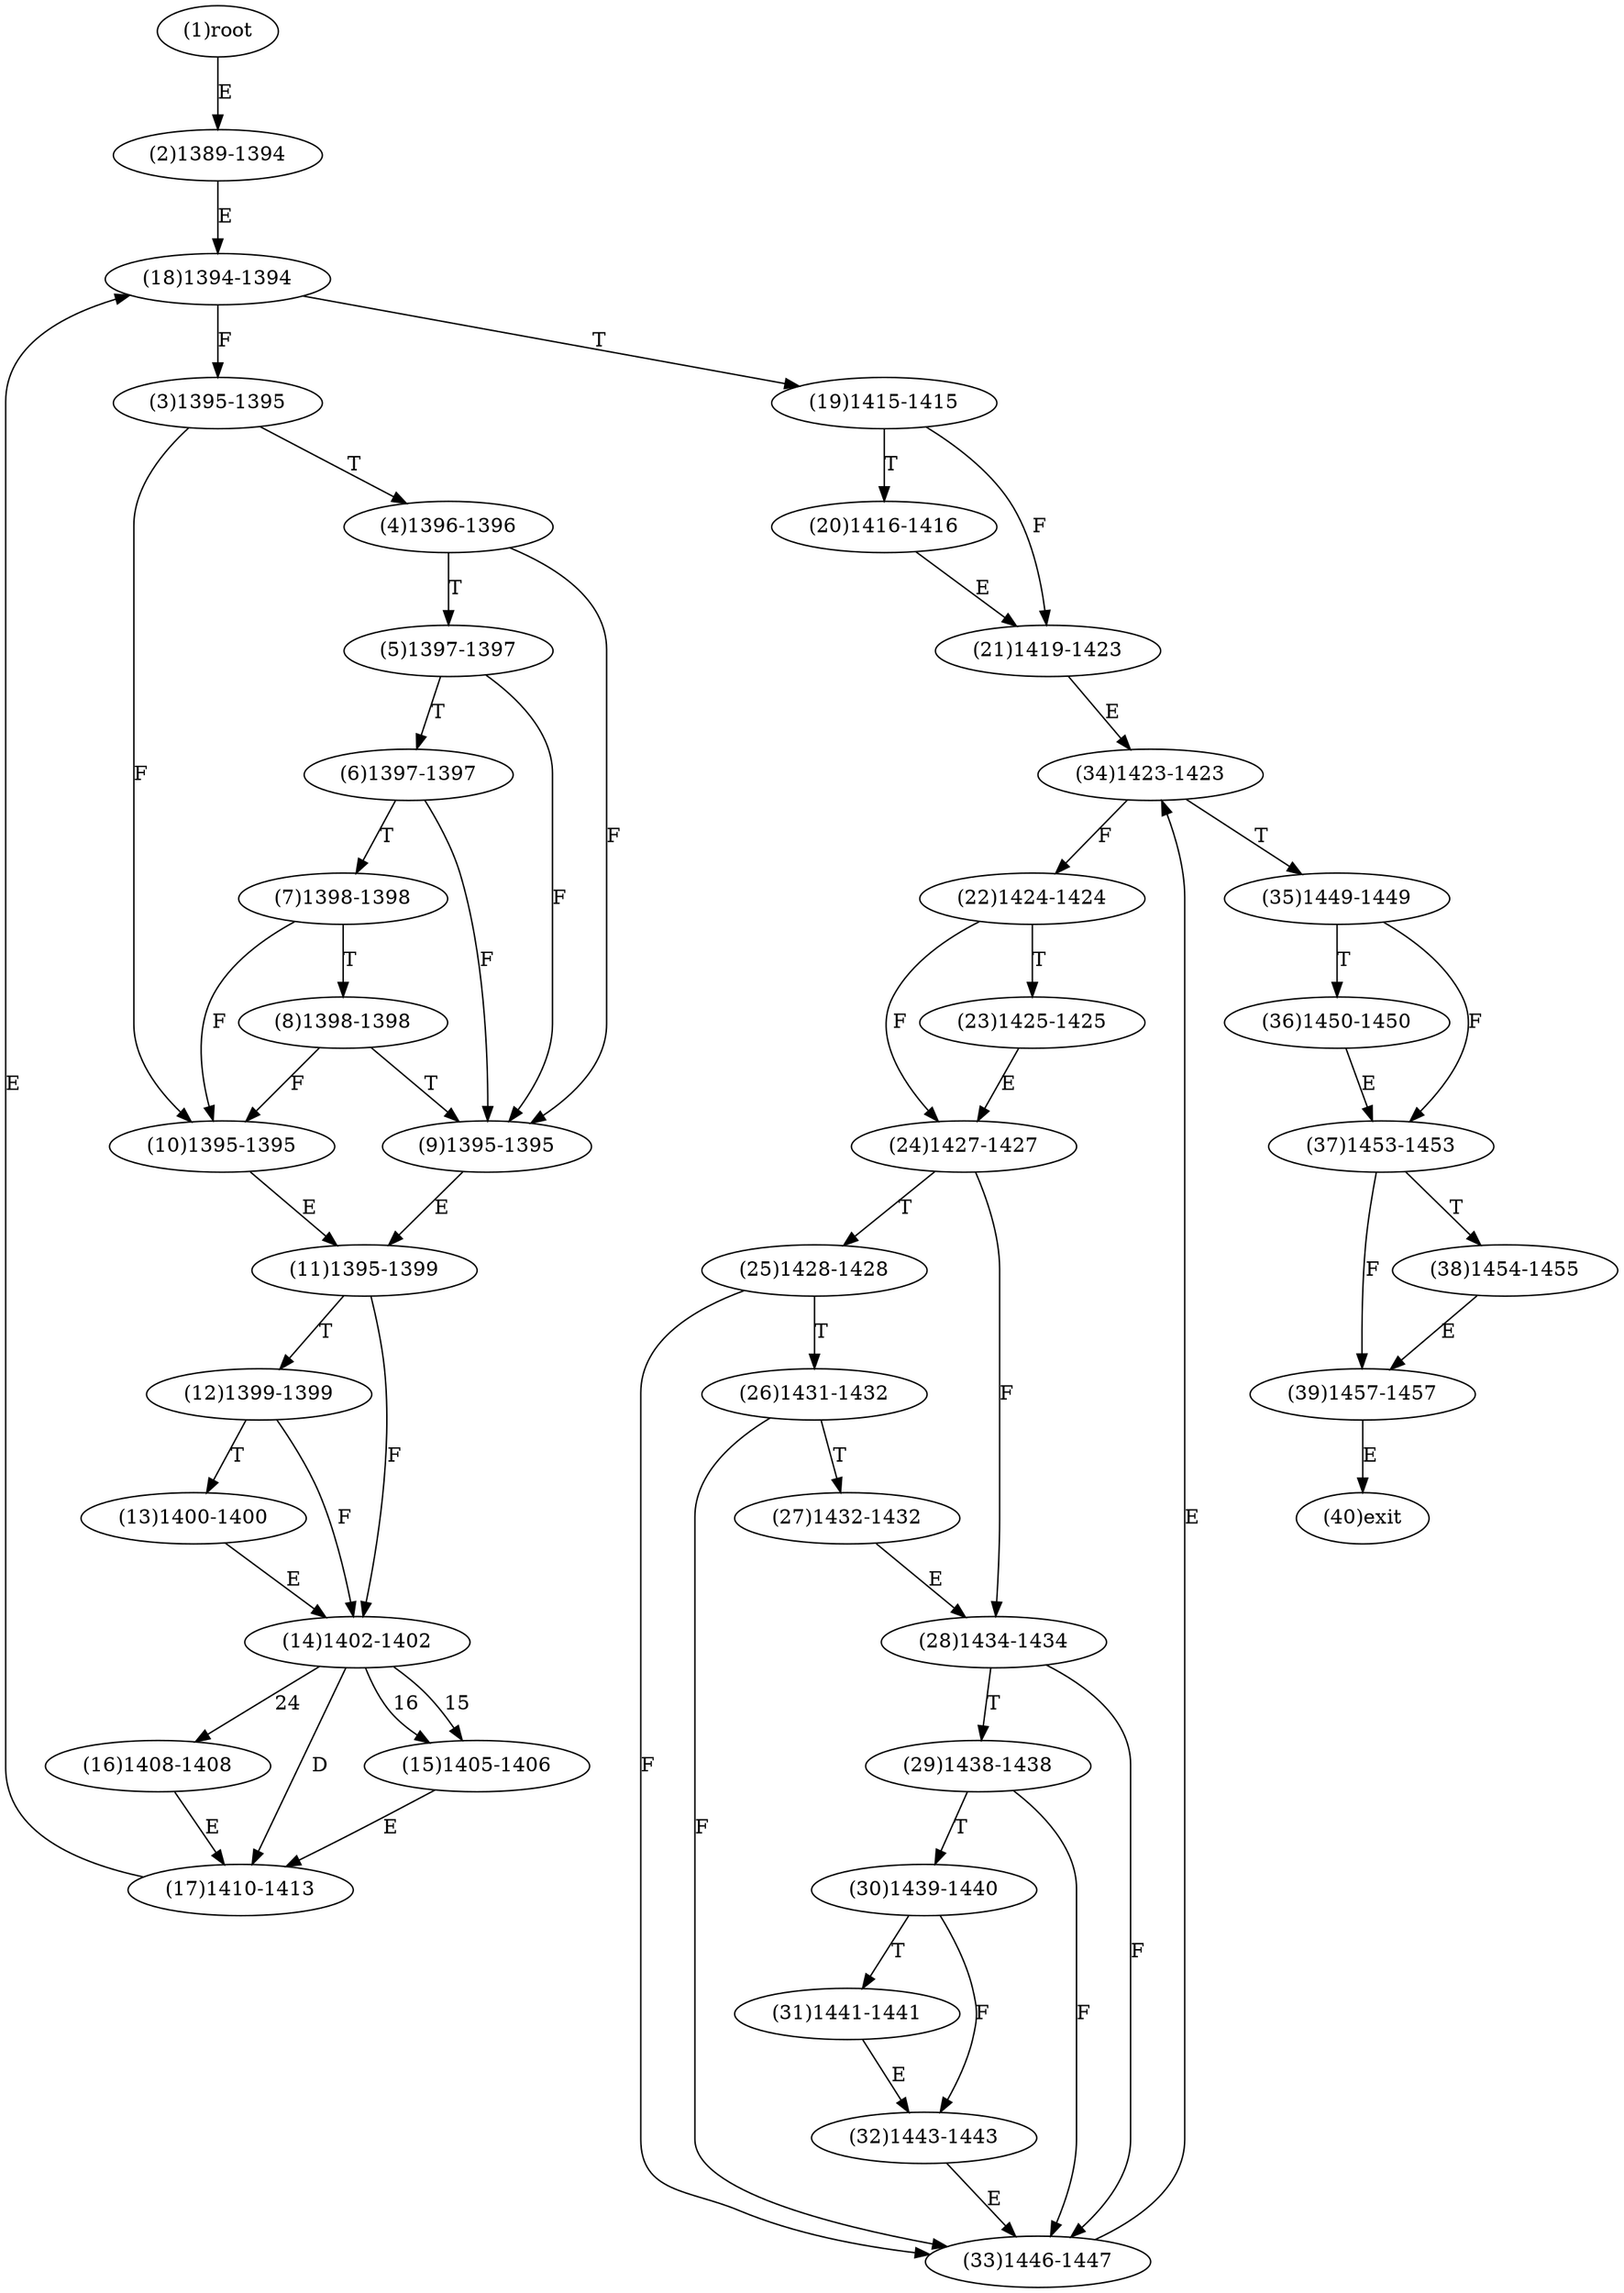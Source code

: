 digraph "" { 
1[ label="(1)root"];
2[ label="(2)1389-1394"];
3[ label="(3)1395-1395"];
4[ label="(4)1396-1396"];
5[ label="(5)1397-1397"];
6[ label="(6)1397-1397"];
7[ label="(7)1398-1398"];
8[ label="(8)1398-1398"];
9[ label="(9)1395-1395"];
10[ label="(10)1395-1395"];
11[ label="(11)1395-1399"];
12[ label="(12)1399-1399"];
13[ label="(13)1400-1400"];
14[ label="(14)1402-1402"];
15[ label="(15)1405-1406"];
17[ label="(17)1410-1413"];
16[ label="(16)1408-1408"];
19[ label="(19)1415-1415"];
18[ label="(18)1394-1394"];
21[ label="(21)1419-1423"];
20[ label="(20)1416-1416"];
23[ label="(23)1425-1425"];
22[ label="(22)1424-1424"];
25[ label="(25)1428-1428"];
24[ label="(24)1427-1427"];
27[ label="(27)1432-1432"];
26[ label="(26)1431-1432"];
29[ label="(29)1438-1438"];
28[ label="(28)1434-1434"];
31[ label="(31)1441-1441"];
30[ label="(30)1439-1440"];
34[ label="(34)1423-1423"];
35[ label="(35)1449-1449"];
32[ label="(32)1443-1443"];
33[ label="(33)1446-1447"];
38[ label="(38)1454-1455"];
39[ label="(39)1457-1457"];
36[ label="(36)1450-1450"];
37[ label="(37)1453-1453"];
40[ label="(40)exit"];
1->2[ label="E"];
2->18[ label="E"];
3->10[ label="F"];
3->4[ label="T"];
4->9[ label="F"];
4->5[ label="T"];
5->9[ label="F"];
5->6[ label="T"];
6->9[ label="F"];
6->7[ label="T"];
7->10[ label="F"];
7->8[ label="T"];
8->10[ label="F"];
8->9[ label="T"];
9->11[ label="E"];
10->11[ label="E"];
11->14[ label="F"];
11->12[ label="T"];
12->14[ label="F"];
12->13[ label="T"];
13->14[ label="E"];
14->15[ label="15"];
14->15[ label="16"];
14->16[ label="24"];
14->17[ label="D"];
15->17[ label="E"];
16->17[ label="E"];
17->18[ label="E"];
18->3[ label="F"];
18->19[ label="T"];
19->21[ label="F"];
19->20[ label="T"];
20->21[ label="E"];
21->34[ label="E"];
22->24[ label="F"];
22->23[ label="T"];
23->24[ label="E"];
24->28[ label="F"];
24->25[ label="T"];
25->33[ label="F"];
25->26[ label="T"];
26->33[ label="F"];
26->27[ label="T"];
27->28[ label="E"];
28->33[ label="F"];
28->29[ label="T"];
29->33[ label="F"];
29->30[ label="T"];
30->32[ label="F"];
30->31[ label="T"];
31->32[ label="E"];
32->33[ label="E"];
33->34[ label="E"];
34->22[ label="F"];
34->35[ label="T"];
35->37[ label="F"];
35->36[ label="T"];
36->37[ label="E"];
37->39[ label="F"];
37->38[ label="T"];
38->39[ label="E"];
39->40[ label="E"];
}